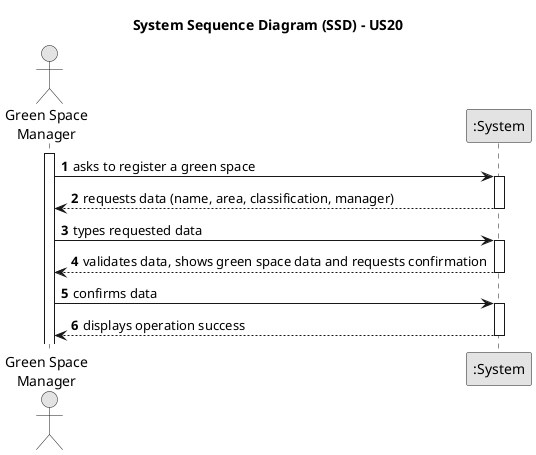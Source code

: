 @startuml
skinparam monochrome true
skinparam packageStyle rectangle
skinparam shadowing false

title System Sequence Diagram (SSD) - US20

autonumber

actor "Green Space\nManager" as Employee
participant ":System" as System

activate Employee

    Employee -> System : asks to register a green space
        activate System

            System --> Employee : requests data (name, area, classification, manager)
        deactivate System

        Employee -> System : types requested data
        activate System

            System --> Employee : validates data, shows green space data and requests confirmation
        deactivate System

        Employee -> System : confirms data
        activate System

            System --> Employee : displays operation success
        deactivate System

@enduml